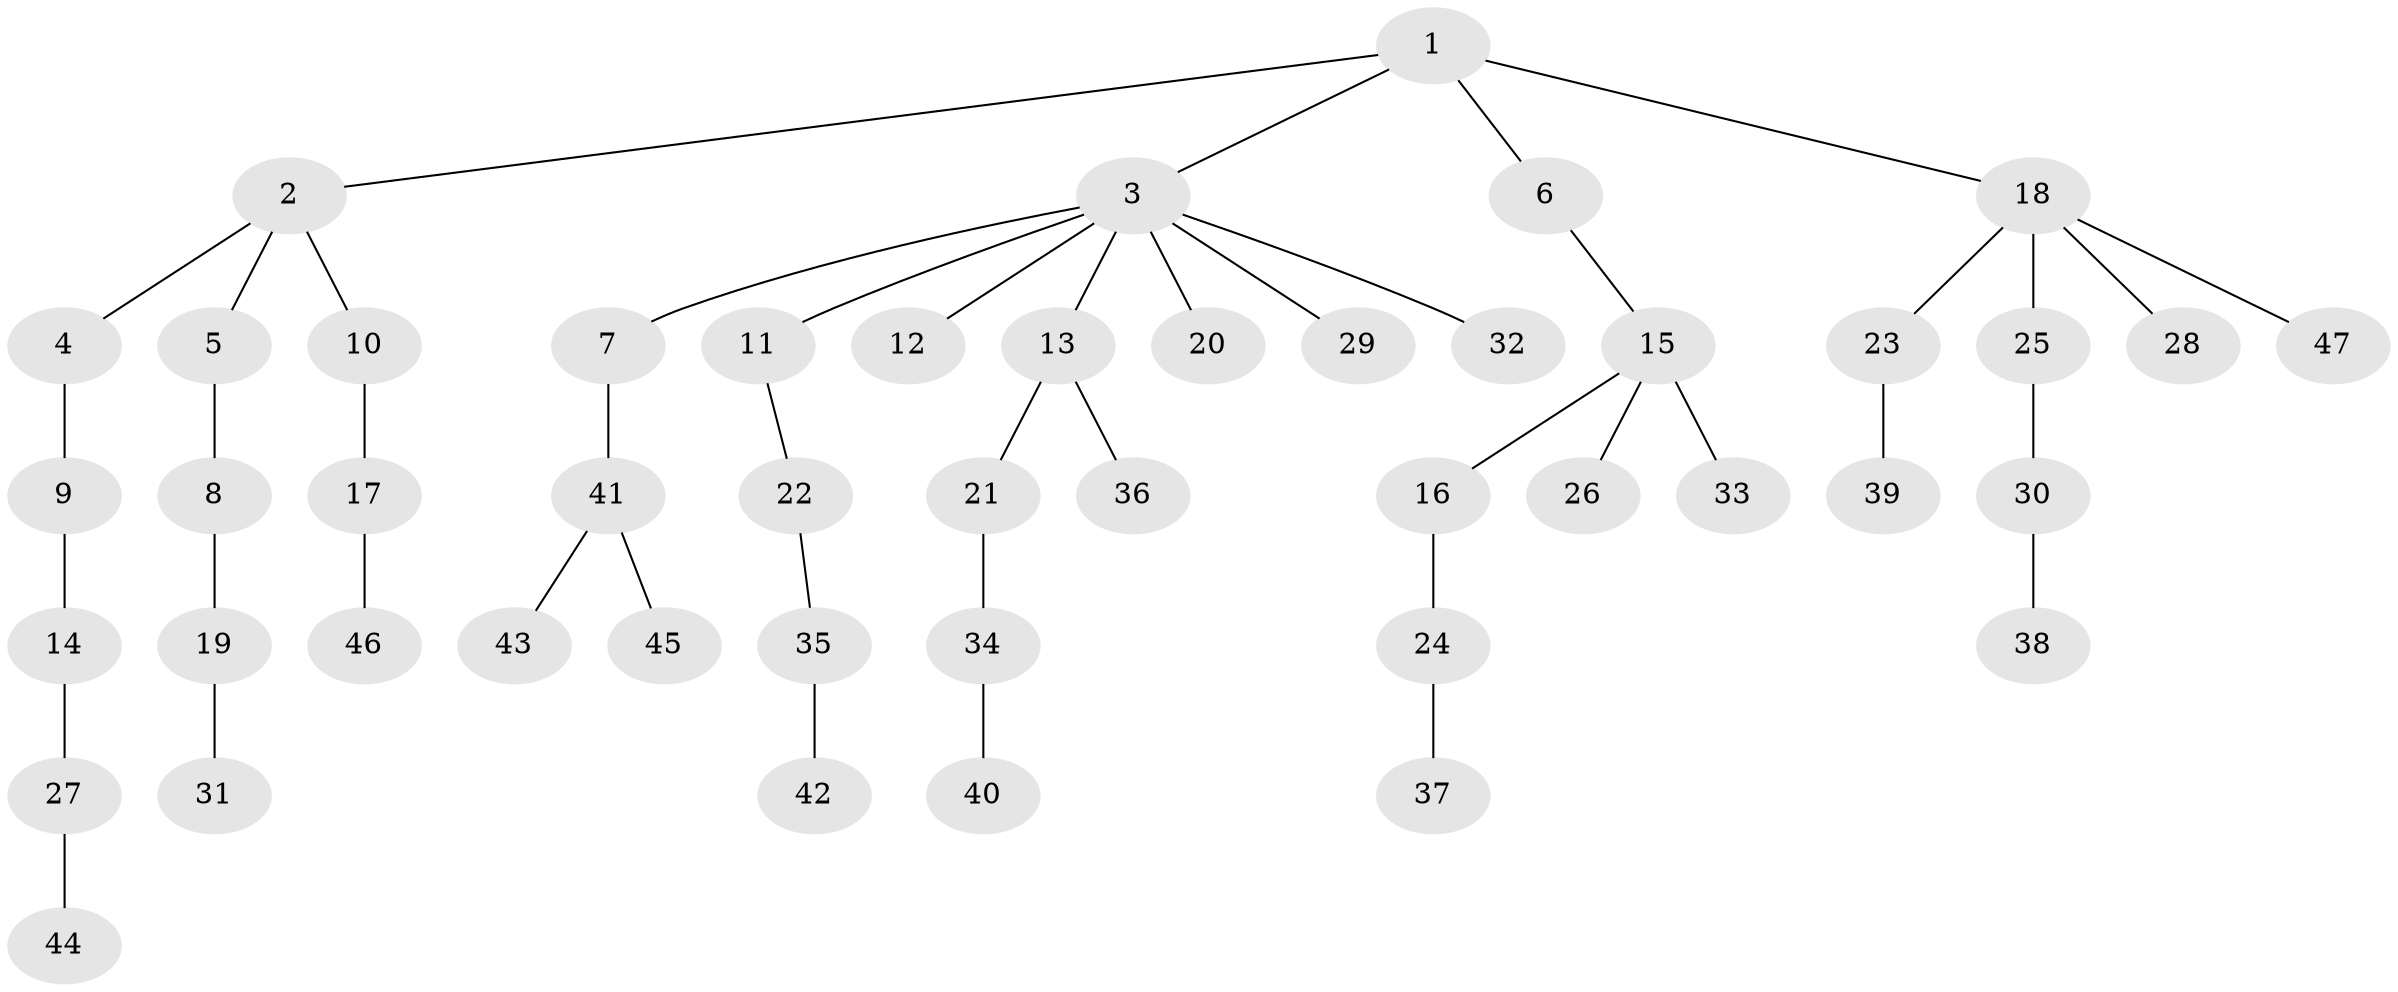 // original degree distribution, {5: 0.03076923076923077, 4: 0.03076923076923077, 9: 0.015384615384615385, 3: 0.12307692307692308, 2: 0.3076923076923077, 6: 0.015384615384615385, 1: 0.47692307692307695}
// Generated by graph-tools (version 1.1) at 2025/51/03/04/25 22:51:29]
// undirected, 47 vertices, 46 edges
graph export_dot {
  node [color=gray90,style=filled];
  1;
  2;
  3;
  4;
  5;
  6;
  7;
  8;
  9;
  10;
  11;
  12;
  13;
  14;
  15;
  16;
  17;
  18;
  19;
  20;
  21;
  22;
  23;
  24;
  25;
  26;
  27;
  28;
  29;
  30;
  31;
  32;
  33;
  34;
  35;
  36;
  37;
  38;
  39;
  40;
  41;
  42;
  43;
  44;
  45;
  46;
  47;
  1 -- 2 [weight=1.0];
  1 -- 3 [weight=1.0];
  1 -- 6 [weight=1.0];
  1 -- 18 [weight=1.0];
  2 -- 4 [weight=1.0];
  2 -- 5 [weight=1.0];
  2 -- 10 [weight=1.0];
  3 -- 7 [weight=1.0];
  3 -- 11 [weight=1.0];
  3 -- 12 [weight=1.0];
  3 -- 13 [weight=1.0];
  3 -- 20 [weight=1.0];
  3 -- 29 [weight=1.0];
  3 -- 32 [weight=1.0];
  4 -- 9 [weight=1.0];
  5 -- 8 [weight=1.0];
  6 -- 15 [weight=1.0];
  7 -- 41 [weight=1.0];
  8 -- 19 [weight=1.0];
  9 -- 14 [weight=1.0];
  10 -- 17 [weight=1.0];
  11 -- 22 [weight=1.0];
  13 -- 21 [weight=1.0];
  13 -- 36 [weight=1.0];
  14 -- 27 [weight=1.0];
  15 -- 16 [weight=1.0];
  15 -- 26 [weight=1.0];
  15 -- 33 [weight=1.0];
  16 -- 24 [weight=1.0];
  17 -- 46 [weight=1.0];
  18 -- 23 [weight=1.0];
  18 -- 25 [weight=1.0];
  18 -- 28 [weight=1.0];
  18 -- 47 [weight=1.0];
  19 -- 31 [weight=1.0];
  21 -- 34 [weight=1.0];
  22 -- 35 [weight=1.0];
  23 -- 39 [weight=1.0];
  24 -- 37 [weight=1.0];
  25 -- 30 [weight=1.0];
  27 -- 44 [weight=1.0];
  30 -- 38 [weight=1.0];
  34 -- 40 [weight=1.0];
  35 -- 42 [weight=1.0];
  41 -- 43 [weight=1.0];
  41 -- 45 [weight=1.0];
}

